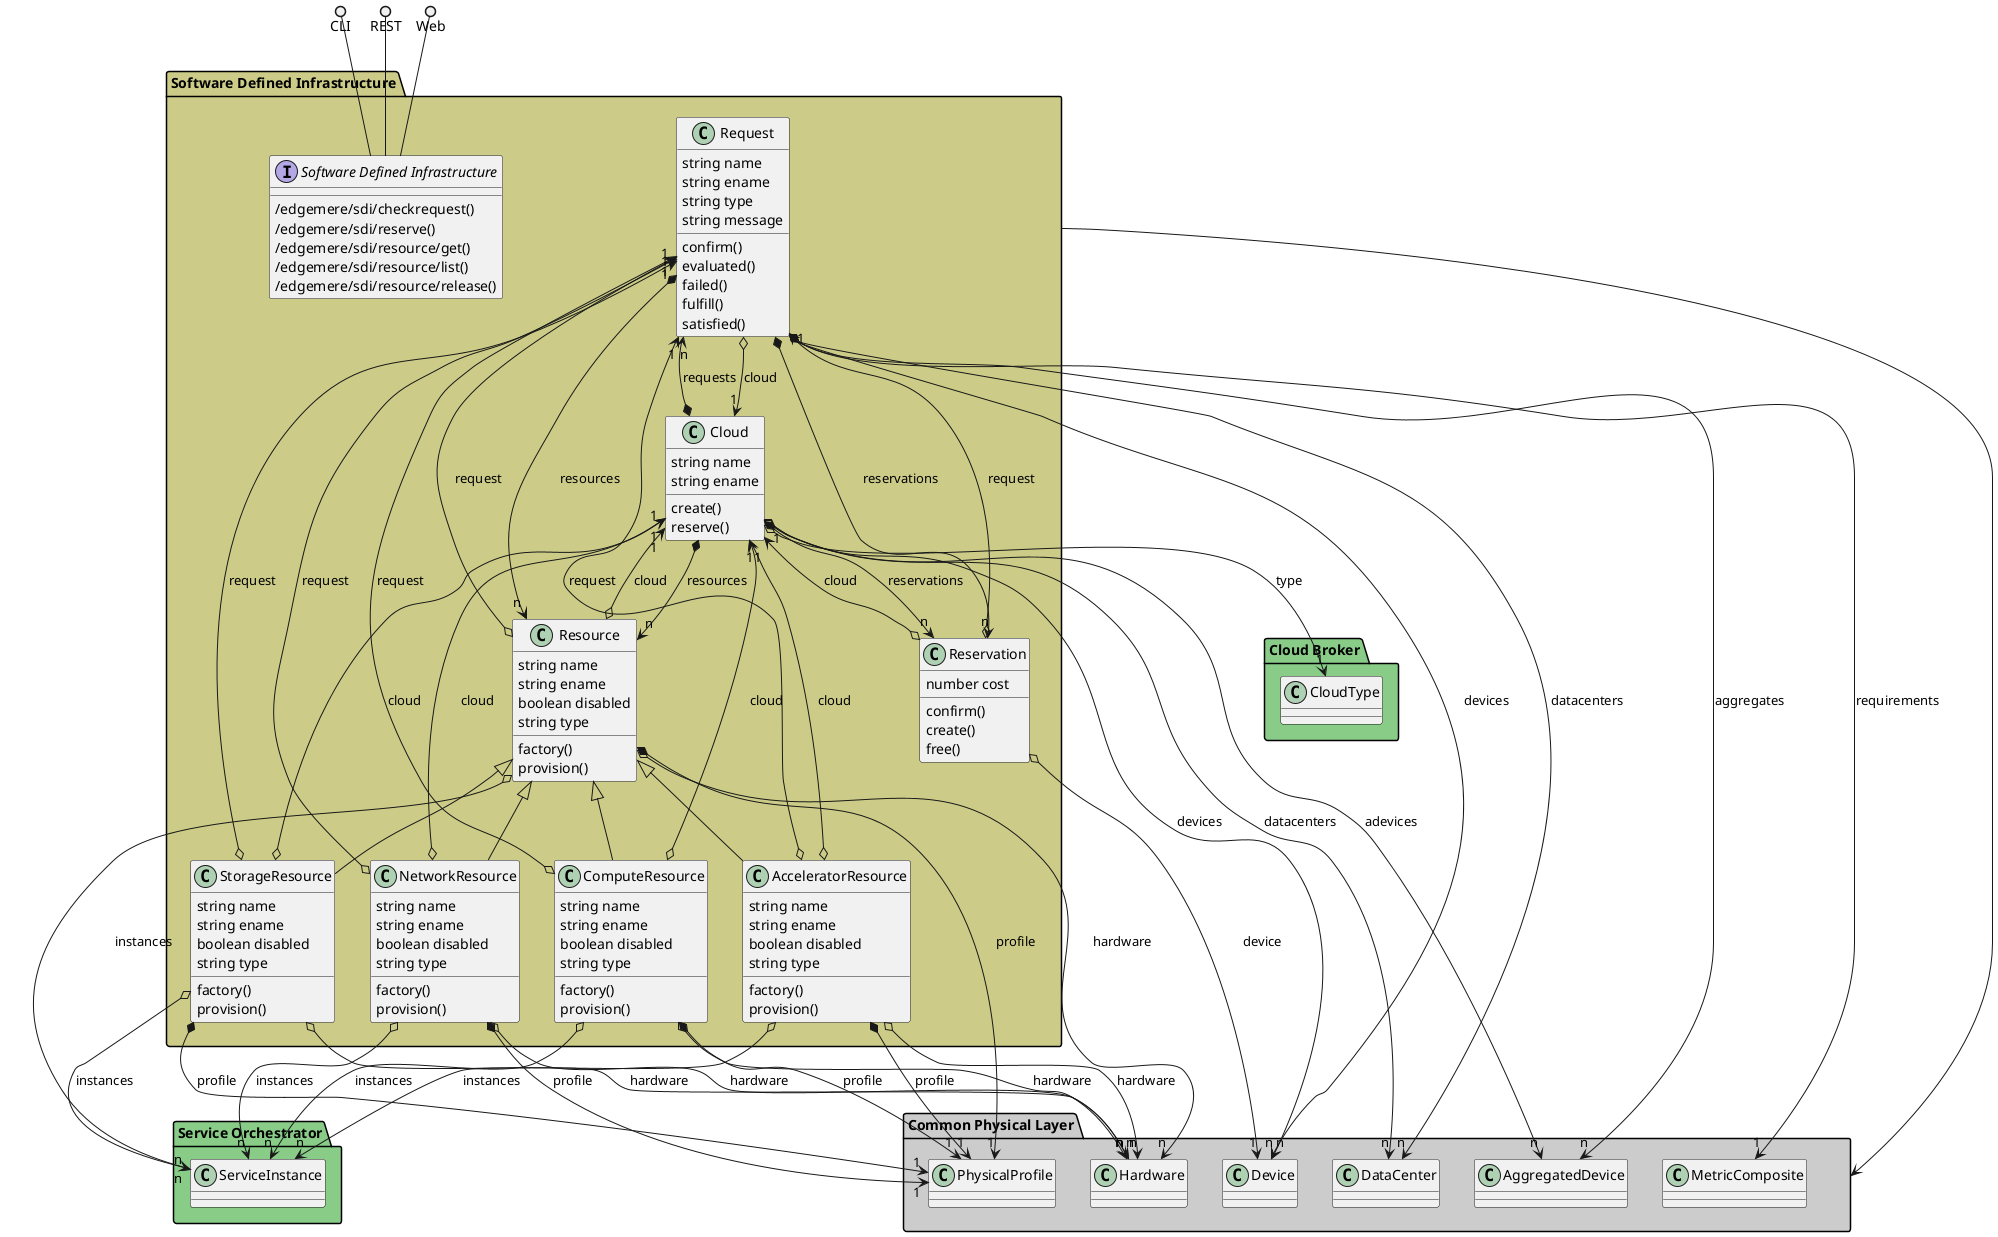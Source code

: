 @startuml


package "Common Physical Layer" #cccccc {
    
        class PhysicalProfile {
        }
    
        class Hardware {
        }
    
        class Device {
        }
    
        class AggregatedDevice {
        }
    
        class DataCenter {
        }
    
        class MetricComposite {
        }
    }

package "Software Defined Infrastructure" #cccc88 {
    
        class Request {
        }
    
        class Cloud {
        }
    
        class Resource {
        }
    
        class Reservation {
        }
    }

package "Service Orchestrator" #88cc88 {
    
        class ServiceInstance {
        }
    }

package "Cloud Broker" #88cc88 {
    
        class CloudType {
        }
    }


package "Software Defined Infrastructure" #cccc88 {

    interface "Software Defined Infrastructure" as i {
            /edgemere/sdi/checkrequest()
            /edgemere/sdi/reserve()
            /edgemere/sdi/resource/get()
            /edgemere/sdi/resource/list()
            /edgemere/sdi/resource/release()
    
    }
}

CLI ()-- i
REST ()-- i
Web ()-- i

package "Software Defined Infrastructure" #cccc88 {
        class "AcceleratorResource" {
                 string name
                 string ename
                 boolean disabled
                 string type
                             factory()
                     provision()
            }
                AcceleratorResource o--> "1" Request : request
                        AcceleratorResource *--> "1" PhysicalProfile : profile
                        AcceleratorResource o--> "n" Hardware : hardware
                        AcceleratorResource o--> "n" ServiceInstance : instances
                        AcceleratorResource o--> "1" Cloud : cloud
            
    
        Resource <|-- AcceleratorResource
    
    class "Cloud" {
                 string name
                 string ename
                             create()
                     reserve()
            }
                Cloud o--> "1" CloudType : type
                        Cloud *--> "n" Resource : resources
                        Cloud o--> "n" Device : devices
                        Cloud o--> "n" AggregatedDevice : adevices
                        Cloud o--> "n" DataCenter : datacenters
                        Cloud *--> "n" Reservation : reservations
                        Cloud *--> "n" Request : requests
            
    
    class "ComputeResource" {
                 string name
                 string ename
                 boolean disabled
                 string type
                             factory()
                     provision()
            }
                ComputeResource o--> "1" Request : request
                        ComputeResource *--> "1" PhysicalProfile : profile
                        ComputeResource o--> "n" Hardware : hardware
                        ComputeResource o--> "n" ServiceInstance : instances
                        ComputeResource o--> "1" Cloud : cloud
            
    
        Resource <|-- ComputeResource
    
    class "NetworkResource" {
                 string name
                 string ename
                 boolean disabled
                 string type
                             factory()
                     provision()
            }
                NetworkResource o--> "1" Request : request
                        NetworkResource *--> "1" PhysicalProfile : profile
                        NetworkResource o--> "n" Hardware : hardware
                        NetworkResource o--> "n" ServiceInstance : instances
                        NetworkResource o--> "1" Cloud : cloud
            
    
        Resource <|-- NetworkResource
    
    class "Request" {
                 string name
                 string ename
                 string type
                 string message
                             confirm()
                     evaluated()
                     failed()
                     fulfill()
                     satisfied()
            }
                Request *--> "1" MetricComposite : requirements
                        Request *--> "n" Reservation : reservations
                        Request *--> "n" Resource : resources
                        Request o--> "1" Cloud : cloud
                        Request o--> "n" DataCenter : datacenters
                        Request o--> "n" Device : devices
                        Request o--> "n" AggregatedDevice : aggregates
            
    
    class "Reservation" {
                 number cost
                             confirm()
                     create()
                     free()
            }
                Reservation o--> "1" Device : device
                        Reservation o--> "1" Request : request
                        Reservation o--> "1" Cloud : cloud
            
    
    class "Resource" {
                 string name
                 string ename
                 boolean disabled
                 string type
                             factory()
                     provision()
            }
                Resource o--> "1" Request : request
                        Resource *--> "1" PhysicalProfile : profile
                        Resource o--> "n" Hardware : hardware
                        Resource o--> "n" ServiceInstance : instances
                        Resource o--> "1" Cloud : cloud
            
    
    class "StorageResource" {
                 string name
                 string ename
                 boolean disabled
                 string type
                             factory()
                     provision()
            }
                StorageResource o--> "1" Request : request
                        StorageResource *--> "1" PhysicalProfile : profile
                        StorageResource o--> "n" Hardware : hardware
                        StorageResource o--> "n" ServiceInstance : instances
                        StorageResource o--> "1" Cloud : cloud
            
    
        Resource <|-- StorageResource
    

}


    "Software Defined Infrastructure" --> "Common Physical Layer"


@enduml
